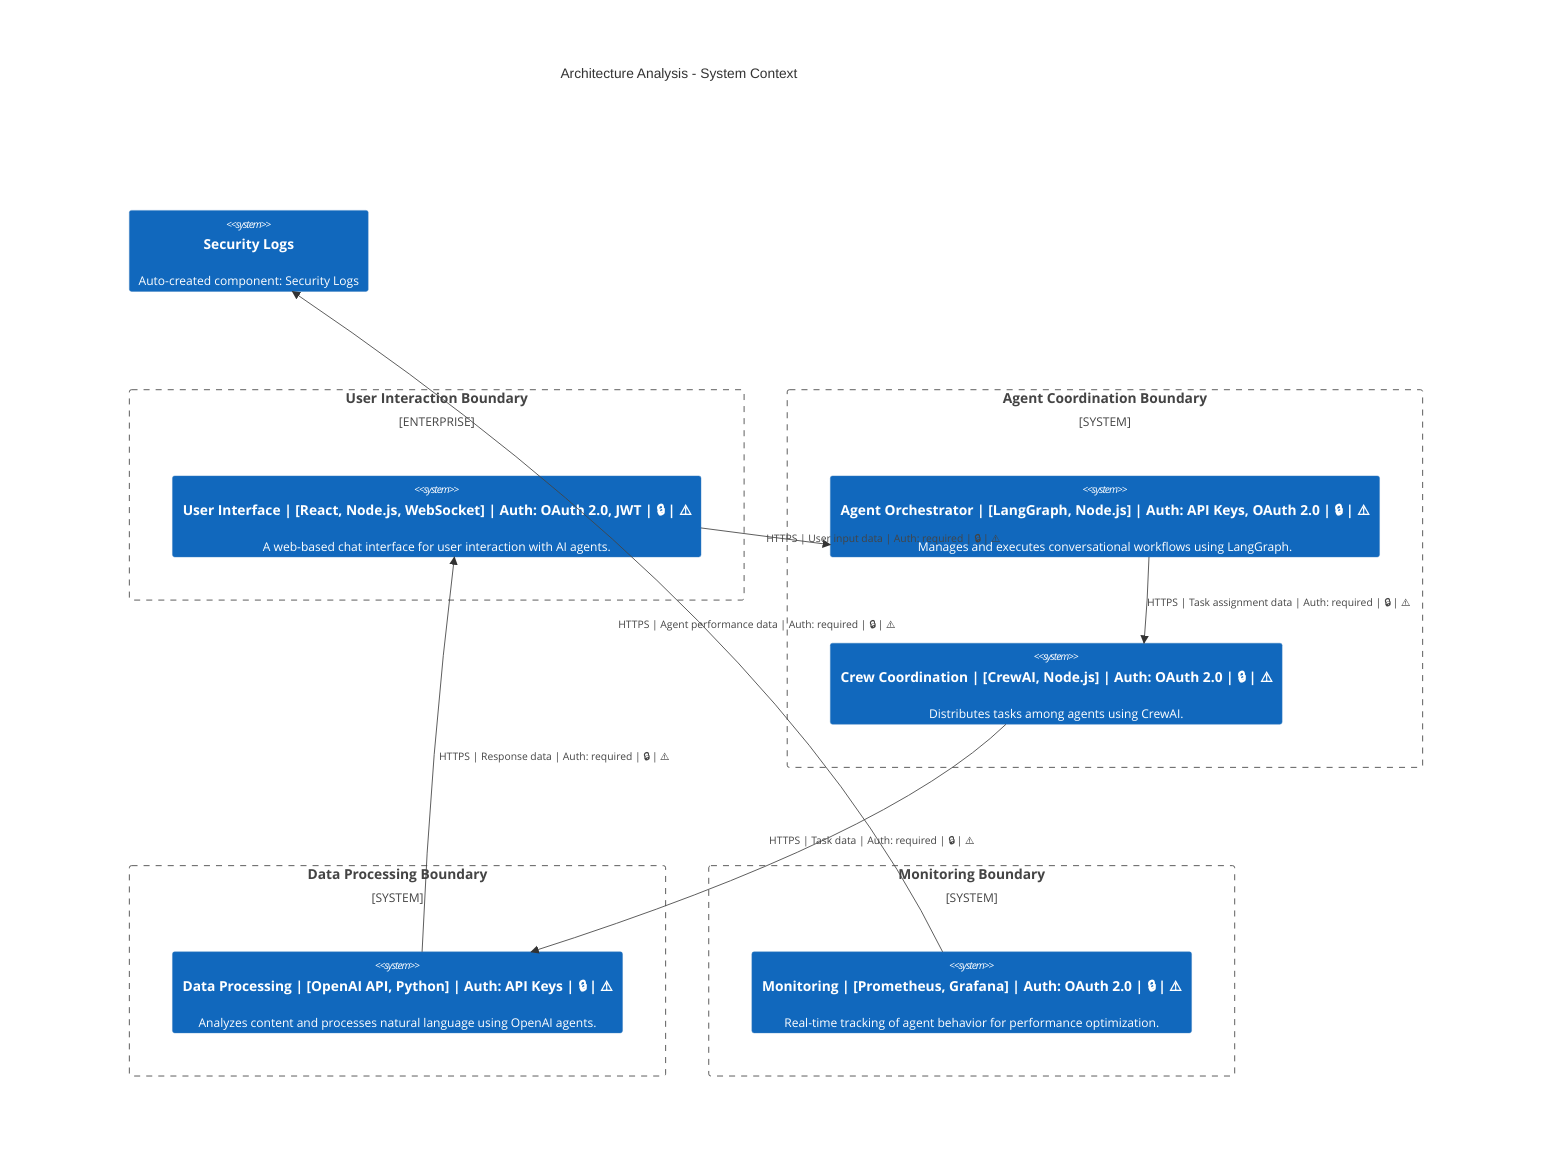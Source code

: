 C4Context
    title Architecture Analysis - System Context
    Enterprise_Boundary(tb_User_Interaction_Boundary, "User Interaction Boundary") {
        System(User_Interface, "User Interface | [React, Node.js, WebSocket] | Auth: OAuth 2.0, JWT | 🔒 | ⚠️", "A web-based chat interface for user interaction with AI agents.")
    }
    System_Boundary(tb_Agent_Coordination_Boundary, "Agent Coordination Boundary") {
        System(Agent_Orchestrator, "Agent Orchestrator | [LangGraph, Node.js] | Auth: API Keys, OAuth 2.0 | 🔒 | ⚠️", "Manages and executes conversational workflows using LangGraph.")
        System(Crew_Coordination, "Crew Coordination | [CrewAI, Node.js] | Auth: OAuth 2.0 | 🔒 | ⚠️", "Distributes tasks among agents using CrewAI.")
    }
    System_Boundary(tb_Data_Processing_Boundary, "Data Processing Boundary") {
        System(Data_Processing, "Data Processing | [OpenAI API, Python] | Auth: API Keys | 🔒 | ⚠️", "Analyzes content and processes natural language using OpenAI agents.")
    }
    System_Boundary(tb_Monitoring_Boundary, "Monitoring Boundary") {
        System(Monitoring, "Monitoring | [Prometheus, Grafana] | Auth: OAuth 2.0 | 🔒 | ⚠️", "Real-time tracking of agent behavior for performance optimization.")
    }
    System(Security_Logs, "Security Logs", "Auto-created component: Security Logs")

    Rel(User_Interface, Agent_Orchestrator, "HTTPS | User input data | Auth: required | 🔒 | ⚠️")
    Rel(Agent_Orchestrator, Crew_Coordination, "HTTPS | Task assignment data | Auth: required | 🔒 | ⚠️")
    Rel(Crew_Coordination, Data_Processing, "HTTPS | Task data | Auth: required | 🔒 | ⚠️")
    Rel(Data_Processing, User_Interface, "HTTPS | Response data | Auth: required | 🔒 | ⚠️")
    Rel(Monitoring, Security_Logs, "HTTPS | Agent performance data | Auth: required | 🔒 | ⚠️")